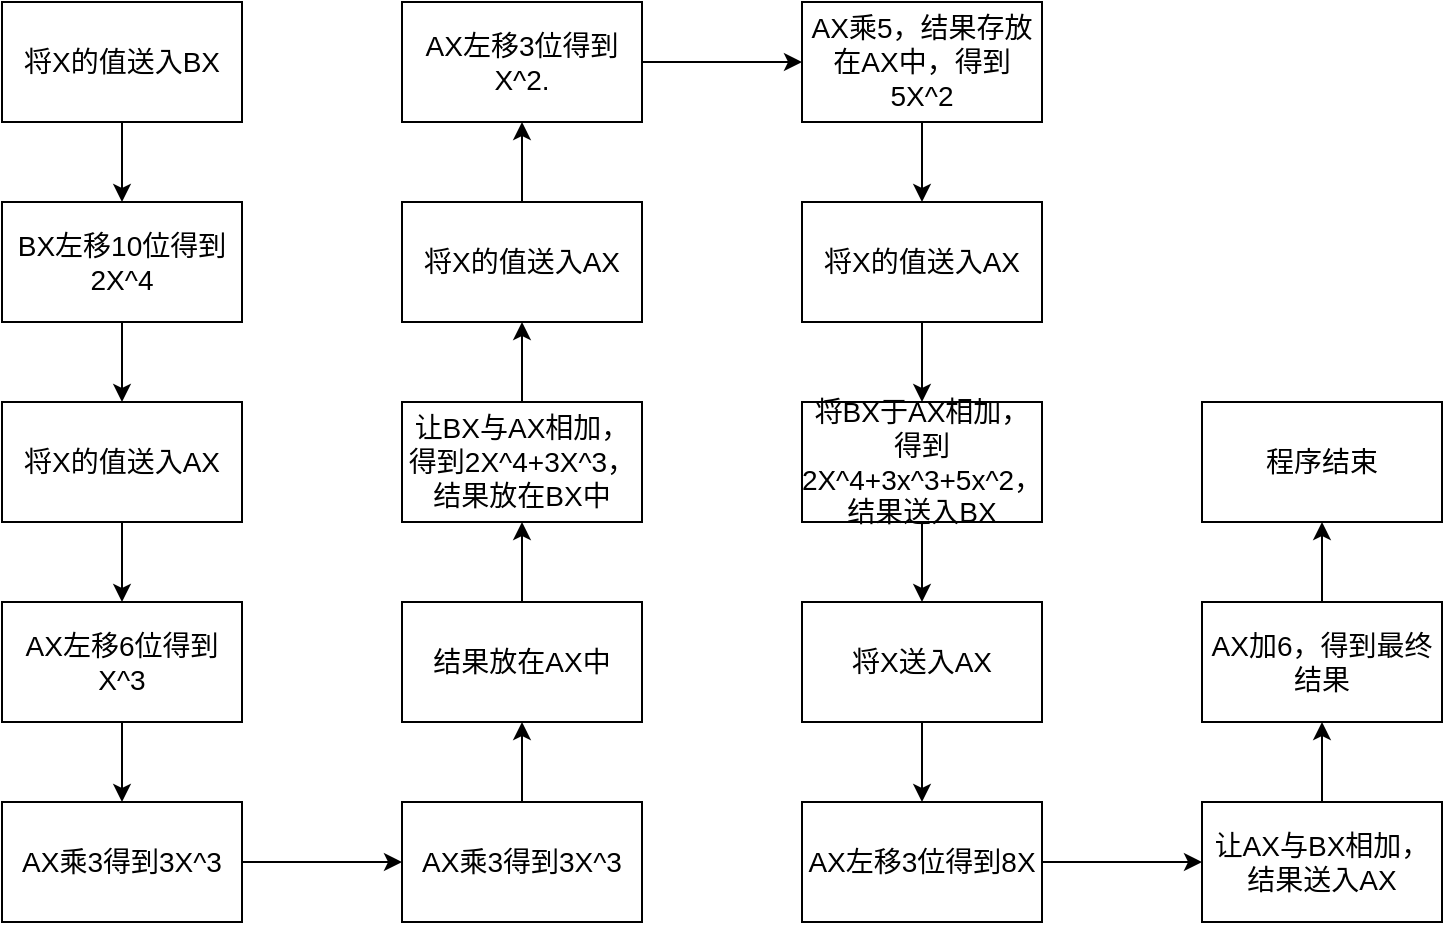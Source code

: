 <mxfile version="13.3.9" type="device"><diagram id="dbaYtBRgVzye5DmKRxK6" name="第 1 页"><mxGraphModel dx="1278" dy="599" grid="1" gridSize="10" guides="1" tooltips="1" connect="1" arrows="1" fold="1" page="1" pageScale="1" pageWidth="827" pageHeight="1169" math="0" shadow="0"><root><mxCell id="0"/><mxCell id="1" parent="0"/><mxCell id="db74fVIbJHX6RT2s2t1F-3" value="" style="edgeStyle=orthogonalEdgeStyle;rounded=0;orthogonalLoop=1;jettySize=auto;html=1;" edge="1" parent="1" source="db74fVIbJHX6RT2s2t1F-1" target="db74fVIbJHX6RT2s2t1F-2"><mxGeometry relative="1" as="geometry"/></mxCell><mxCell id="db74fVIbJHX6RT2s2t1F-1" value="&lt;font style=&quot;font-size: 14px&quot;&gt;将X的值送入BX&lt;/font&gt;" style="rounded=0;whiteSpace=wrap;html=1;" vertex="1" parent="1"><mxGeometry x="40" y="80" width="120" height="60" as="geometry"/></mxCell><mxCell id="db74fVIbJHX6RT2s2t1F-5" value="" style="edgeStyle=orthogonalEdgeStyle;rounded=0;orthogonalLoop=1;jettySize=auto;html=1;" edge="1" parent="1" source="db74fVIbJHX6RT2s2t1F-2" target="db74fVIbJHX6RT2s2t1F-4"><mxGeometry relative="1" as="geometry"/></mxCell><mxCell id="db74fVIbJHX6RT2s2t1F-2" value="&lt;font style=&quot;font-size: 14px&quot;&gt;BX左移10位得到2X^4&lt;/font&gt;" style="rounded=0;whiteSpace=wrap;html=1;" vertex="1" parent="1"><mxGeometry x="40" y="180" width="120" height="60" as="geometry"/></mxCell><mxCell id="db74fVIbJHX6RT2s2t1F-7" value="" style="edgeStyle=orthogonalEdgeStyle;rounded=0;orthogonalLoop=1;jettySize=auto;html=1;" edge="1" parent="1" source="db74fVIbJHX6RT2s2t1F-4" target="db74fVIbJHX6RT2s2t1F-6"><mxGeometry relative="1" as="geometry"/></mxCell><mxCell id="db74fVIbJHX6RT2s2t1F-4" value="&lt;font style=&quot;font-size: 14px&quot;&gt;将X的值送入AX&lt;/font&gt;" style="rounded=0;whiteSpace=wrap;html=1;" vertex="1" parent="1"><mxGeometry x="40" y="280" width="120" height="60" as="geometry"/></mxCell><mxCell id="db74fVIbJHX6RT2s2t1F-9" value="" style="edgeStyle=orthogonalEdgeStyle;rounded=0;orthogonalLoop=1;jettySize=auto;html=1;" edge="1" parent="1" source="db74fVIbJHX6RT2s2t1F-6" target="db74fVIbJHX6RT2s2t1F-8"><mxGeometry relative="1" as="geometry"/></mxCell><mxCell id="db74fVIbJHX6RT2s2t1F-6" value="&lt;font style=&quot;font-size: 14px&quot;&gt;AX左移6位得到X^3&lt;/font&gt;" style="rounded=0;whiteSpace=wrap;html=1;" vertex="1" parent="1"><mxGeometry x="40" y="380" width="120" height="60" as="geometry"/></mxCell><mxCell id="db74fVIbJHX6RT2s2t1F-11" value="" style="edgeStyle=orthogonalEdgeStyle;rounded=0;orthogonalLoop=1;jettySize=auto;html=1;" edge="1" parent="1" source="db74fVIbJHX6RT2s2t1F-8" target="db74fVIbJHX6RT2s2t1F-10"><mxGeometry relative="1" as="geometry"/></mxCell><mxCell id="db74fVIbJHX6RT2s2t1F-8" value="&lt;font style=&quot;font-size: 14px&quot;&gt;AX乘3得到3X^3&lt;/font&gt;" style="rounded=0;whiteSpace=wrap;html=1;" vertex="1" parent="1"><mxGeometry x="40" y="480" width="120" height="60" as="geometry"/></mxCell><mxCell id="db74fVIbJHX6RT2s2t1F-13" value="" style="edgeStyle=orthogonalEdgeStyle;rounded=0;orthogonalLoop=1;jettySize=auto;html=1;" edge="1" parent="1" source="db74fVIbJHX6RT2s2t1F-10" target="db74fVIbJHX6RT2s2t1F-12"><mxGeometry relative="1" as="geometry"/></mxCell><mxCell id="db74fVIbJHX6RT2s2t1F-10" value="&lt;font style=&quot;font-size: 14px&quot;&gt;AX乘3得到3X^3&lt;/font&gt;" style="rounded=0;whiteSpace=wrap;html=1;" vertex="1" parent="1"><mxGeometry x="240" y="480" width="120" height="60" as="geometry"/></mxCell><mxCell id="db74fVIbJHX6RT2s2t1F-15" value="" style="edgeStyle=orthogonalEdgeStyle;rounded=0;orthogonalLoop=1;jettySize=auto;html=1;" edge="1" parent="1" source="db74fVIbJHX6RT2s2t1F-12" target="db74fVIbJHX6RT2s2t1F-14"><mxGeometry relative="1" as="geometry"/></mxCell><mxCell id="db74fVIbJHX6RT2s2t1F-12" value="&lt;font style=&quot;font-size: 14px&quot;&gt;结果放在AX中&lt;/font&gt;" style="rounded=0;whiteSpace=wrap;html=1;" vertex="1" parent="1"><mxGeometry x="240" y="380" width="120" height="60" as="geometry"/></mxCell><mxCell id="db74fVIbJHX6RT2s2t1F-17" value="" style="edgeStyle=orthogonalEdgeStyle;rounded=0;orthogonalLoop=1;jettySize=auto;html=1;" edge="1" parent="1" source="db74fVIbJHX6RT2s2t1F-14" target="db74fVIbJHX6RT2s2t1F-16"><mxGeometry relative="1" as="geometry"/></mxCell><mxCell id="db74fVIbJHX6RT2s2t1F-14" value="&lt;font style=&quot;font-size: 14px&quot;&gt;让BX与AX相加，得到2X^4+3X^3，结果放在BX中&lt;/font&gt;" style="rounded=0;whiteSpace=wrap;html=1;" vertex="1" parent="1"><mxGeometry x="240" y="280" width="120" height="60" as="geometry"/></mxCell><mxCell id="db74fVIbJHX6RT2s2t1F-19" value="" style="edgeStyle=orthogonalEdgeStyle;rounded=0;orthogonalLoop=1;jettySize=auto;html=1;" edge="1" parent="1" source="db74fVIbJHX6RT2s2t1F-16" target="db74fVIbJHX6RT2s2t1F-18"><mxGeometry relative="1" as="geometry"/></mxCell><mxCell id="db74fVIbJHX6RT2s2t1F-16" value="&lt;span style=&quot;font-size: 14px&quot;&gt;将X的值送入AX&lt;/span&gt;" style="rounded=0;whiteSpace=wrap;html=1;" vertex="1" parent="1"><mxGeometry x="240" y="180" width="120" height="60" as="geometry"/></mxCell><mxCell id="db74fVIbJHX6RT2s2t1F-21" value="" style="edgeStyle=orthogonalEdgeStyle;rounded=0;orthogonalLoop=1;jettySize=auto;html=1;" edge="1" parent="1" source="db74fVIbJHX6RT2s2t1F-18" target="db74fVIbJHX6RT2s2t1F-20"><mxGeometry relative="1" as="geometry"/></mxCell><mxCell id="db74fVIbJHX6RT2s2t1F-18" value="&lt;span style=&quot;font-size: 14px&quot;&gt;AX左移3位得到X^2.&lt;/span&gt;" style="rounded=0;whiteSpace=wrap;html=1;" vertex="1" parent="1"><mxGeometry x="240" y="80" width="120" height="60" as="geometry"/></mxCell><mxCell id="db74fVIbJHX6RT2s2t1F-23" value="" style="edgeStyle=orthogonalEdgeStyle;rounded=0;orthogonalLoop=1;jettySize=auto;html=1;" edge="1" parent="1" source="db74fVIbJHX6RT2s2t1F-20" target="db74fVIbJHX6RT2s2t1F-22"><mxGeometry relative="1" as="geometry"/></mxCell><mxCell id="db74fVIbJHX6RT2s2t1F-20" value="&lt;span style=&quot;font-size: 14px&quot;&gt;AX乘5，结果存放在AX中，得到5X^2&lt;/span&gt;" style="rounded=0;whiteSpace=wrap;html=1;" vertex="1" parent="1"><mxGeometry x="440" y="80" width="120" height="60" as="geometry"/></mxCell><mxCell id="db74fVIbJHX6RT2s2t1F-25" value="" style="edgeStyle=orthogonalEdgeStyle;rounded=0;orthogonalLoop=1;jettySize=auto;html=1;" edge="1" parent="1" source="db74fVIbJHX6RT2s2t1F-22" target="db74fVIbJHX6RT2s2t1F-24"><mxGeometry relative="1" as="geometry"/></mxCell><mxCell id="db74fVIbJHX6RT2s2t1F-22" value="&lt;span style=&quot;font-size: 14px&quot;&gt;将X的值送入AX&lt;/span&gt;" style="rounded=0;whiteSpace=wrap;html=1;" vertex="1" parent="1"><mxGeometry x="440" y="180" width="120" height="60" as="geometry"/></mxCell><mxCell id="db74fVIbJHX6RT2s2t1F-27" value="" style="edgeStyle=orthogonalEdgeStyle;rounded=0;orthogonalLoop=1;jettySize=auto;html=1;" edge="1" parent="1" source="db74fVIbJHX6RT2s2t1F-24" target="db74fVIbJHX6RT2s2t1F-26"><mxGeometry relative="1" as="geometry"/></mxCell><mxCell id="db74fVIbJHX6RT2s2t1F-24" value="&lt;span style=&quot;font-size: 14px&quot;&gt;将BX于AX相加，得到2X^4+3x^3+5x^2，结果送入BX&lt;/span&gt;" style="rounded=0;whiteSpace=wrap;html=1;" vertex="1" parent="1"><mxGeometry x="440" y="280" width="120" height="60" as="geometry"/></mxCell><mxCell id="db74fVIbJHX6RT2s2t1F-29" value="" style="edgeStyle=orthogonalEdgeStyle;rounded=0;orthogonalLoop=1;jettySize=auto;html=1;" edge="1" parent="1" source="db74fVIbJHX6RT2s2t1F-26" target="db74fVIbJHX6RT2s2t1F-28"><mxGeometry relative="1" as="geometry"/></mxCell><mxCell id="db74fVIbJHX6RT2s2t1F-26" value="&lt;span style=&quot;font-size: 14px&quot;&gt;将X送入AX&lt;/span&gt;" style="rounded=0;whiteSpace=wrap;html=1;" vertex="1" parent="1"><mxGeometry x="440" y="380" width="120" height="60" as="geometry"/></mxCell><mxCell id="db74fVIbJHX6RT2s2t1F-31" value="" style="edgeStyle=orthogonalEdgeStyle;rounded=0;orthogonalLoop=1;jettySize=auto;html=1;" edge="1" parent="1" source="db74fVIbJHX6RT2s2t1F-28" target="db74fVIbJHX6RT2s2t1F-30"><mxGeometry relative="1" as="geometry"/></mxCell><mxCell id="db74fVIbJHX6RT2s2t1F-28" value="&lt;span style=&quot;font-size: 14px&quot;&gt;AX左移3位得到8X&lt;/span&gt;" style="rounded=0;whiteSpace=wrap;html=1;" vertex="1" parent="1"><mxGeometry x="440" y="480" width="120" height="60" as="geometry"/></mxCell><mxCell id="db74fVIbJHX6RT2s2t1F-33" value="" style="edgeStyle=orthogonalEdgeStyle;rounded=0;orthogonalLoop=1;jettySize=auto;html=1;" edge="1" parent="1" source="db74fVIbJHX6RT2s2t1F-30" target="db74fVIbJHX6RT2s2t1F-32"><mxGeometry relative="1" as="geometry"/></mxCell><mxCell id="db74fVIbJHX6RT2s2t1F-30" value="&lt;span style=&quot;font-size: 14px&quot;&gt;让AX与BX相加，结果送入AX&lt;/span&gt;" style="rounded=0;whiteSpace=wrap;html=1;" vertex="1" parent="1"><mxGeometry x="640" y="480" width="120" height="60" as="geometry"/></mxCell><mxCell id="db74fVIbJHX6RT2s2t1F-35" value="" style="edgeStyle=orthogonalEdgeStyle;rounded=0;orthogonalLoop=1;jettySize=auto;html=1;" edge="1" parent="1" source="db74fVIbJHX6RT2s2t1F-32" target="db74fVIbJHX6RT2s2t1F-34"><mxGeometry relative="1" as="geometry"/></mxCell><mxCell id="db74fVIbJHX6RT2s2t1F-32" value="&lt;span style=&quot;font-size: 14px&quot;&gt;AX加6，得到最终结果&lt;/span&gt;" style="rounded=0;whiteSpace=wrap;html=1;" vertex="1" parent="1"><mxGeometry x="640" y="380" width="120" height="60" as="geometry"/></mxCell><mxCell id="db74fVIbJHX6RT2s2t1F-34" value="&lt;span style=&quot;font-size: 14px&quot;&gt;程序结束&lt;/span&gt;" style="rounded=0;whiteSpace=wrap;html=1;" vertex="1" parent="1"><mxGeometry x="640" y="280" width="120" height="60" as="geometry"/></mxCell></root></mxGraphModel></diagram></mxfile>